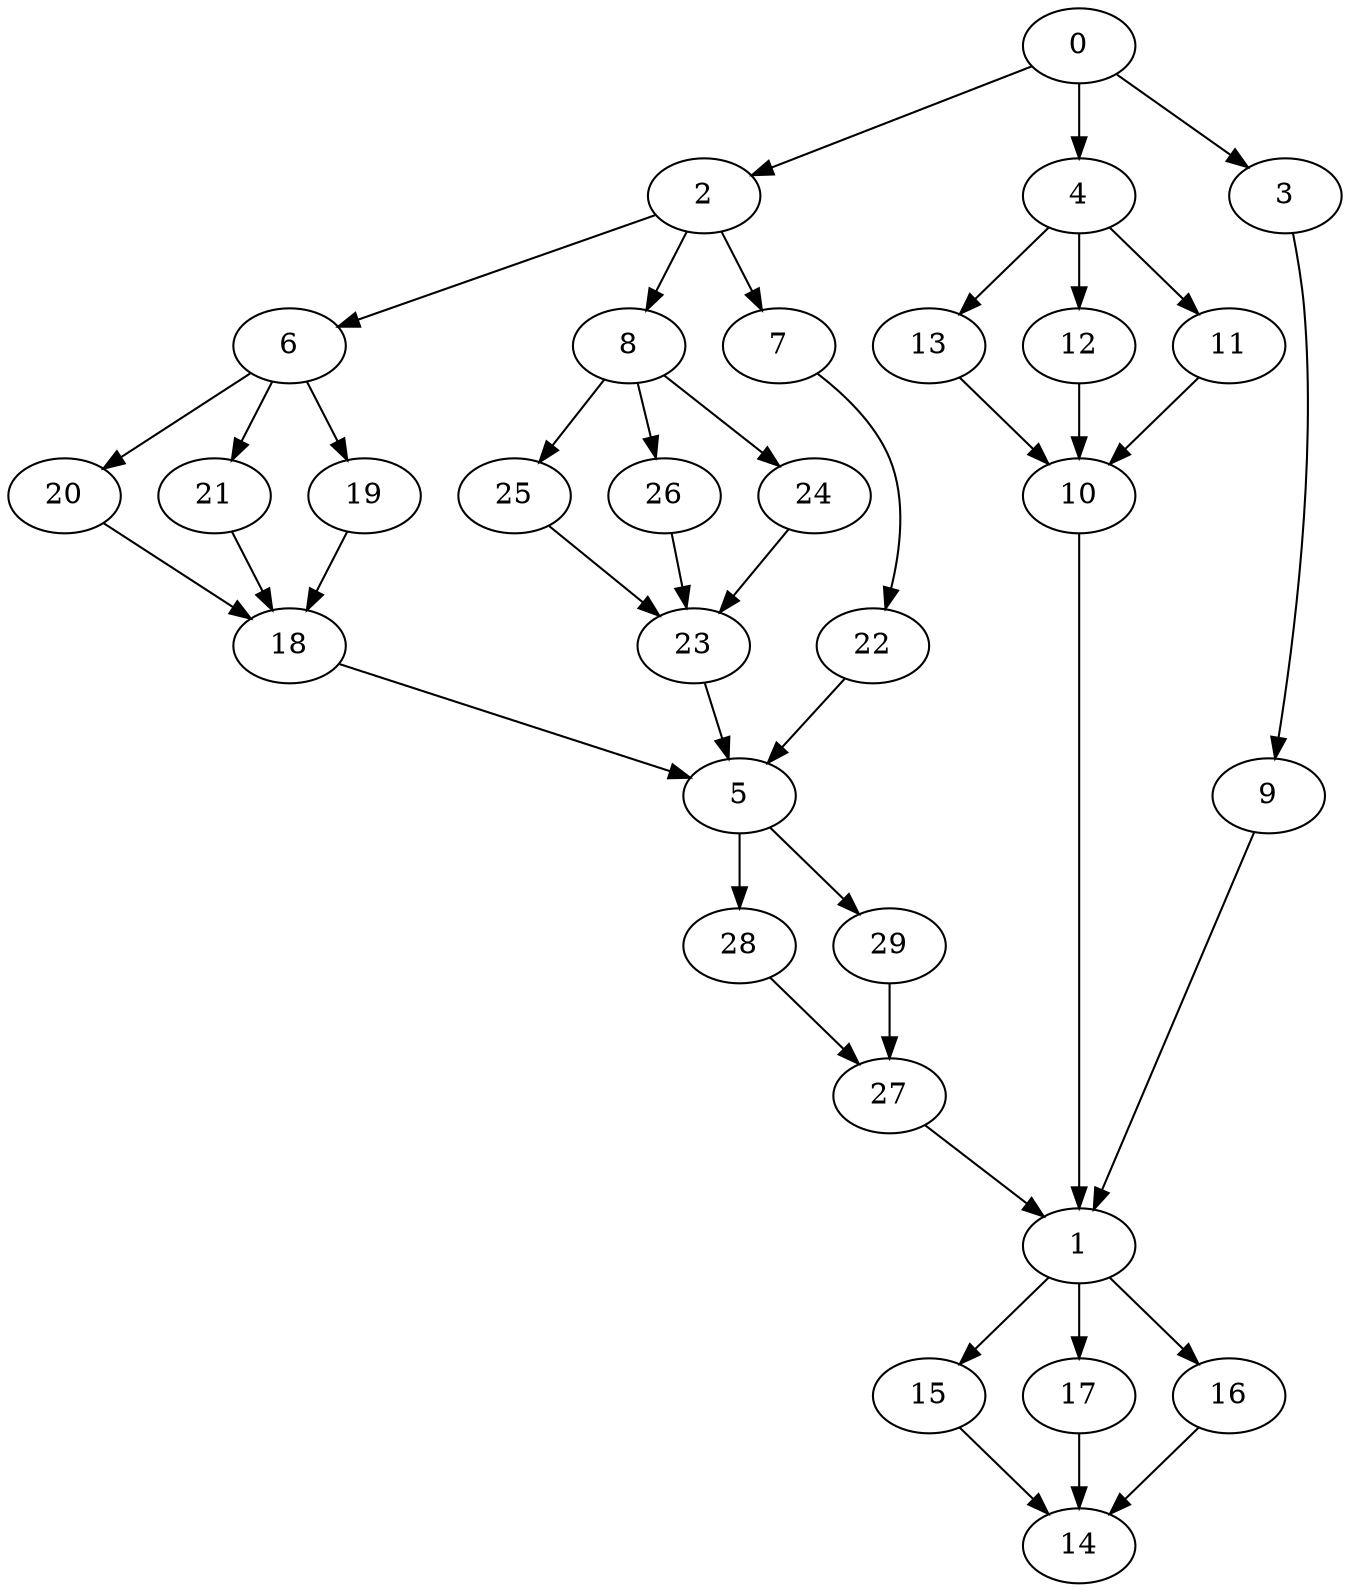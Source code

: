 digraph "SeriesParallel-MaxBf-3_Nodes_30_CCR_10.02_WeightType_Random_Heterogeneous-4-2-strong" {
0 [Weight=8];
2 [Weight=7];
6 [Weight=10];
20 [Weight=5];
21 [Weight=2];
8 [Weight=7];
19 [Weight=8];
25 [Weight=2];
26 [Weight=3];
7 [Weight=3];
18 [Weight=3];
24 [Weight=8];
22 [Weight=5];
23 [Weight=6];
5 [Weight=5];
4 [Weight=8];
28 [Weight=4];
3 [Weight=10];
29 [Weight=7];
13 [Weight=7];
12 [Weight=3];
27 [Weight=7];
11 [Weight=6];
9 [Weight=2];
10 [Weight=2];
1 [Weight=5];
15 [Weight=10];
17 [Weight=2];
16 [Weight=10];
14 [Weight=5];
22 -> 5 [Weight=34];
21 -> 18 [Weight=68];
8 -> 26 [Weight=41];
1 -> 17 [Weight=41];
3 -> 9 [Weight=61];
0 -> 4 [Weight=61];
2 -> 8 [Weight=20];
13 -> 10 [Weight=61];
2 -> 7 [Weight=34];
5 -> 28 [Weight=27];
0 -> 3 [Weight=27];
2 -> 6 [Weight=61];
20 -> 18 [Weight=68];
1 -> 15 [Weight=61];
19 -> 18 [Weight=14];
29 -> 27 [Weight=27];
17 -> 14 [Weight=41];
12 -> 10 [Weight=54];
11 -> 10 [Weight=34];
18 -> 5 [Weight=61];
4 -> 11 [Weight=41];
9 -> 1 [Weight=47];
23 -> 5 [Weight=14];
4 -> 12 [Weight=20];
24 -> 23 [Weight=27];
27 -> 1 [Weight=61];
15 -> 14 [Weight=61];
8 -> 25 [Weight=14];
10 -> 1 [Weight=20];
6 -> 21 [Weight=61];
1 -> 16 [Weight=14];
0 -> 2 [Weight=41];
26 -> 23 [Weight=54];
28 -> 27 [Weight=54];
6 -> 19 [Weight=41];
16 -> 14 [Weight=27];
8 -> 24 [Weight=14];
25 -> 23 [Weight=61];
6 -> 20 [Weight=27];
7 -> 22 [Weight=34];
4 -> 13 [Weight=41];
5 -> 29 [Weight=34];
}

